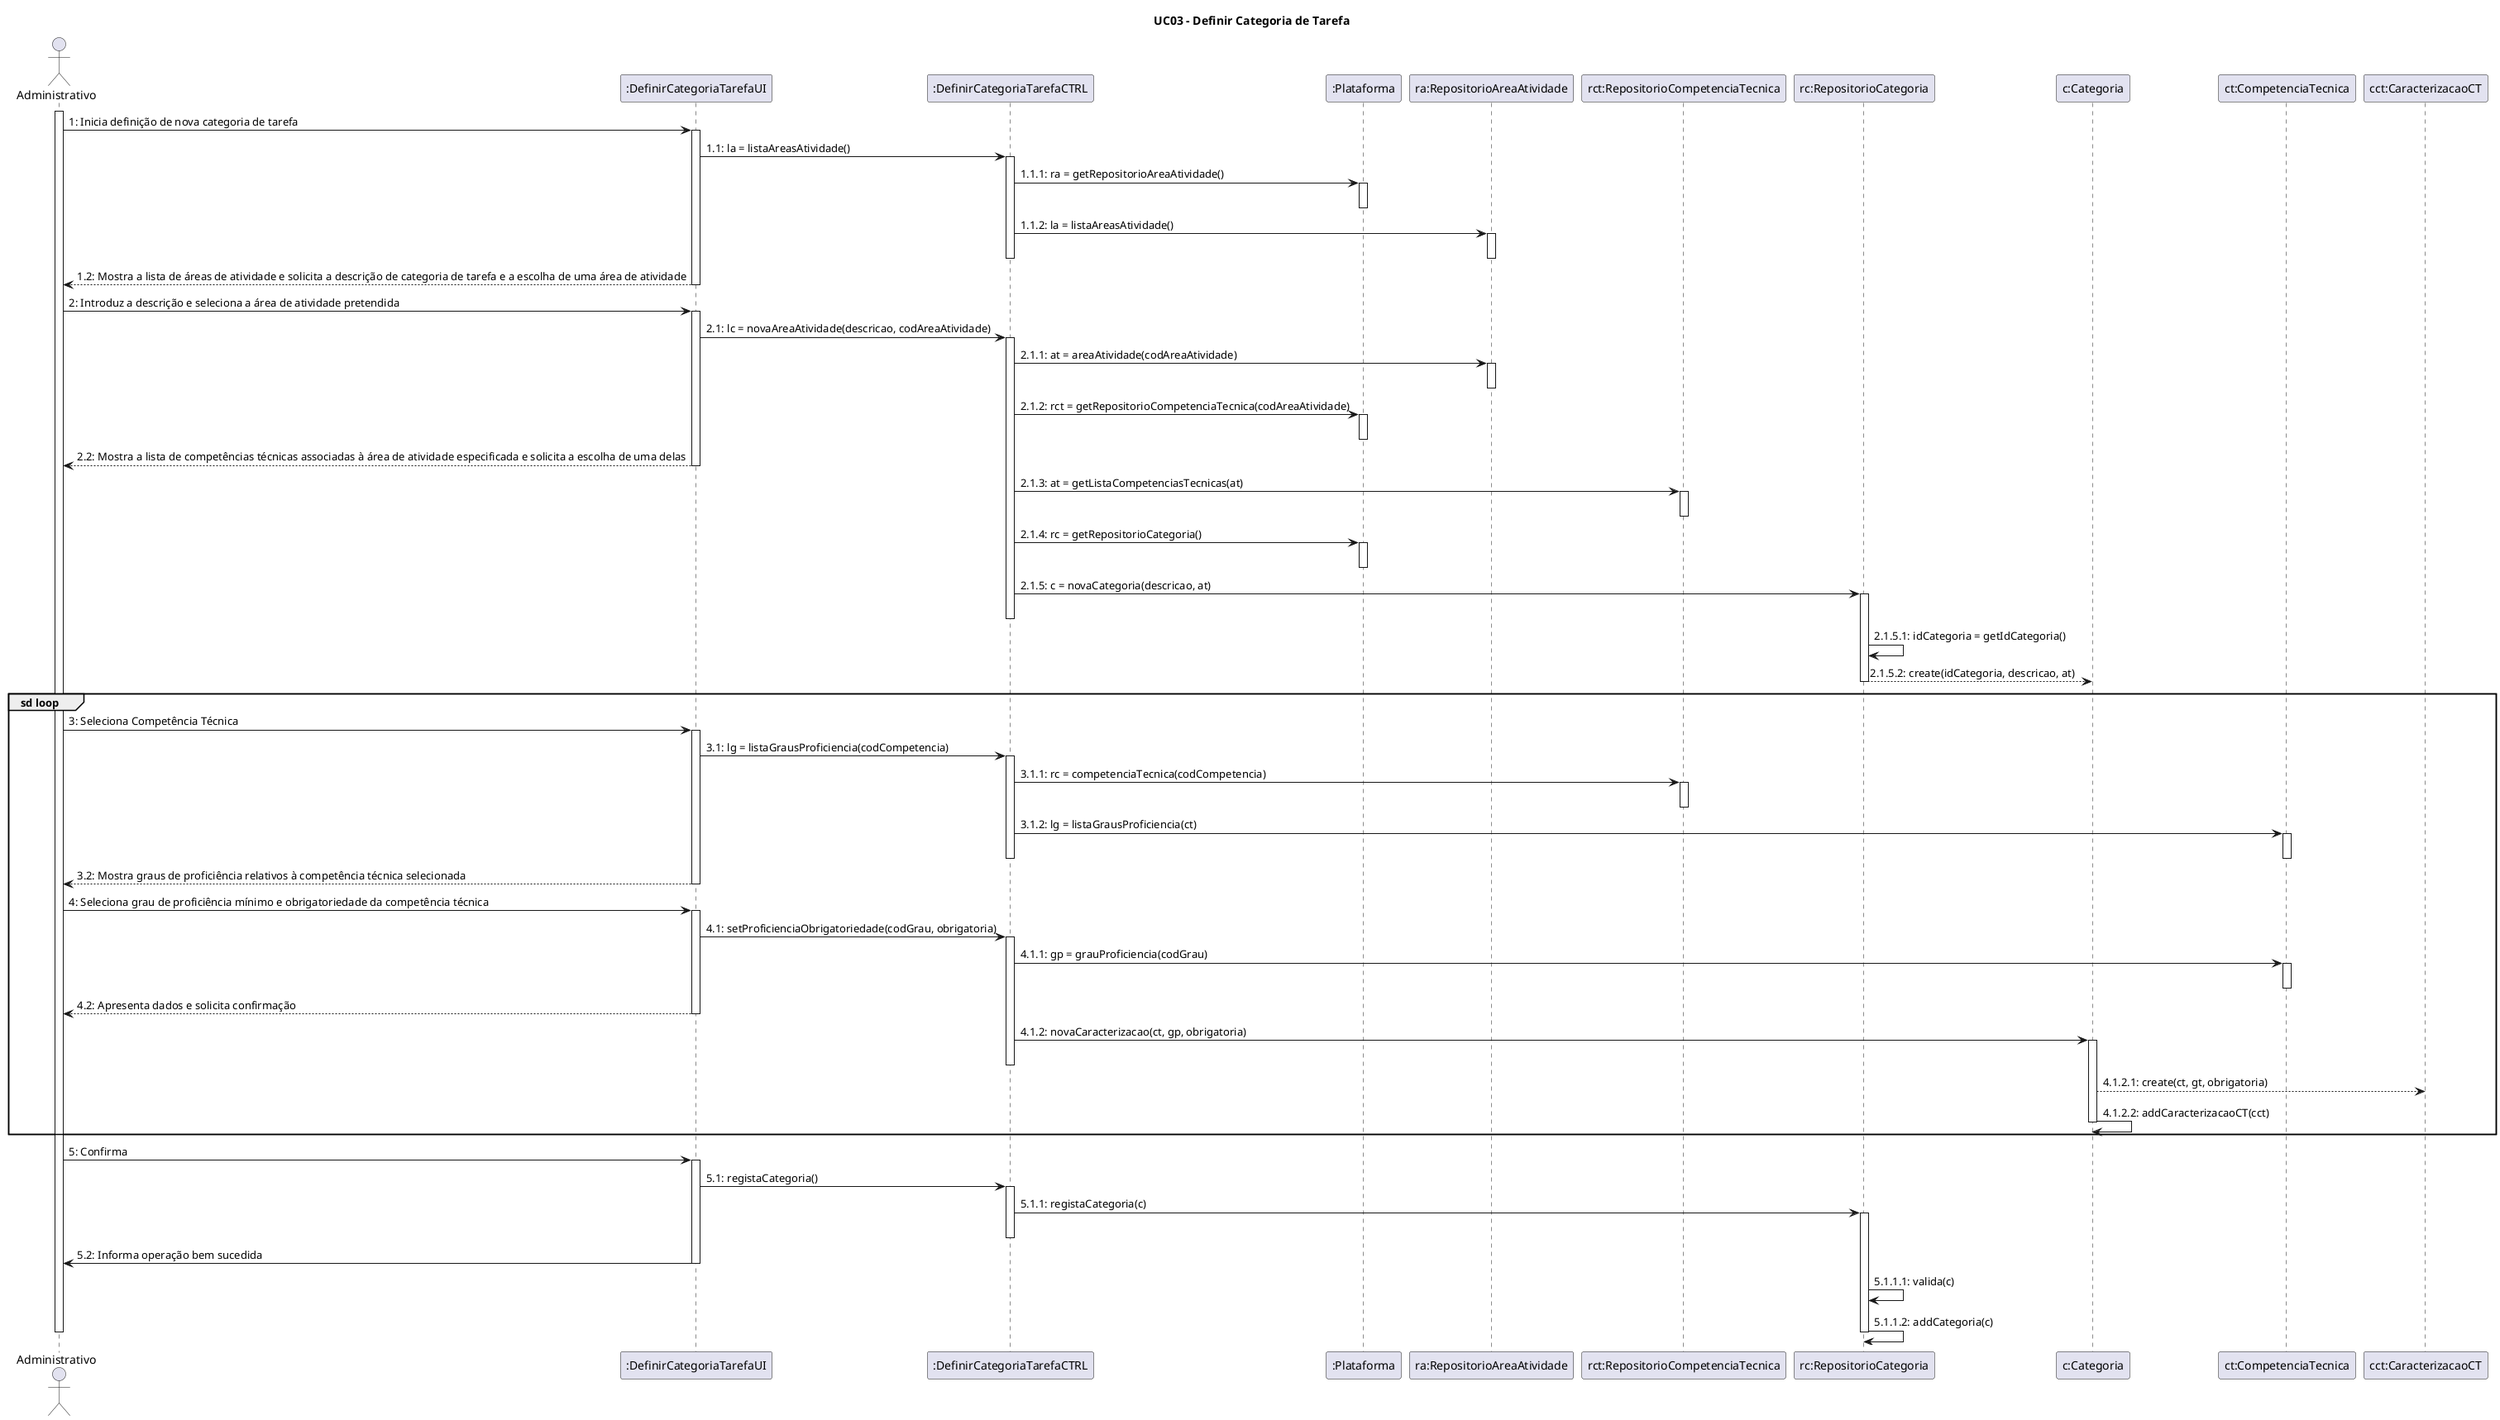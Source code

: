 @startuml
title UC03 - Definir Categoria de Tarefa

actor Administrativo
participant ":DefinirCategoriaTarefaUI" as DefinirCategoriaTarefaUI
participant ":DefinirCategoriaTarefaCTRL" as DefinirCategoriaTarefaCTRL
participant ":Plataforma" as Plataforma
participant "ra:RepositorioAreaAtividade" as RepositorioAreaAtividade
participant "rct:RepositorioCompetenciaTecnica" as RepositorioCompetenciaTecnica
participant "rc:RepositorioCategoria" as RepositorioCategoria
participant "c:Categoria" as Categoria
participant "ct:CompetenciaTecnica" as CompetenciaTecnica
participant "cct:CaracterizacaoCT" as CaracterizacaoCT

activate Administrativo
Administrativo -> DefinirCategoriaTarefaUI: 1: Inicia definição de nova categoria de tarefa
activate DefinirCategoriaTarefaUI

DefinirCategoriaTarefaUI -> DefinirCategoriaTarefaCTRL: 1.1: la = listaAreasAtividade()
activate DefinirCategoriaTarefaCTRL

DefinirCategoriaTarefaCTRL -> Plataforma: 1.1.1: ra = getRepositorioAreaAtividade()
activate Plataforma
deactivate Plataforma

DefinirCategoriaTarefaCTRL -> RepositorioAreaAtividade: 1.1.2: la = listaAreasAtividade()
activate RepositorioAreaAtividade
deactivate RepositorioAreaAtividade
deactivate DefinirCategoriaTarefaCTRL

DefinirCategoriaTarefaUI --> Administrativo: 1.2: Mostra a lista de áreas de atividade e solicita a descrição de categoria de tarefa e a escolha de uma área de atividade
deactivate DefinirCategoriaTarefaUI

Administrativo -> DefinirCategoriaTarefaUI: 2: Introduz a descrição e seleciona a área de atividade pretendida
activate DefinirCategoriaTarefaUI

DefinirCategoriaTarefaUI -> DefinirCategoriaTarefaCTRL: 2.1: lc = novaAreaAtividade(descricao, codAreaAtividade)
activate DefinirCategoriaTarefaCTRL

DefinirCategoriaTarefaCTRL -> RepositorioAreaAtividade : 2.1.1: at = areaAtividade(codAreaAtividade)
activate RepositorioAreaAtividade
deactivate RepositorioAreaAtividade

DefinirCategoriaTarefaCTRL -> Plataforma : 2.1.2: rct = getRepositorioCompetenciaTecnica(codAreaAtividade)
activate Plataforma
deactivate Plataforma

DefinirCategoriaTarefaUI --> Administrativo: 2.2: Mostra a lista de competências técnicas associadas à área de atividade especificada e solicita a escolha de uma delas
deactivate DefinirCategoriaTarefaUI

DefinirCategoriaTarefaCTRL -> RepositorioCompetenciaTecnica : 2.1.3: at = getListaCompetenciasTecnicas(at)
activate RepositorioCompetenciaTecnica
deactivate RepositorioCompetenciaTecnica

DefinirCategoriaTarefaCTRL -> Plataforma : 2.1.4: rc = getRepositorioCategoria()
activate Plataforma
deactivate Plataforma

DefinirCategoriaTarefaCTRL -> RepositorioCategoria : 2.1.5: c = novaCategoria(descricao, at)
activate RepositorioCategoria
deactivate DefinirCategoriaTarefaCTRL

RepositorioCategoria -> RepositorioCategoria : 2.1.5.1: idCategoria = getIdCategoria()

RepositorioCategoria --> Categoria : 2.1.5.2: create(idCategoria, descricao, at)
deactivate RepositorioCategoria

group sd loop

Administrativo -> DefinirCategoriaTarefaUI : 3: Seleciona Competência Técnica
activate DefinirCategoriaTarefaUI

DefinirCategoriaTarefaUI -> DefinirCategoriaTarefaCTRL : 3.1: lg = listaGrausProficiencia(codCompetencia)
activate DefinirCategoriaTarefaCTRL

DefinirCategoriaTarefaCTRL -> RepositorioCompetenciaTecnica : 3.1.1: rc = competenciaTecnica(codCompetencia)
activate RepositorioCompetenciaTecnica
deactivate RepositorioCompetenciaTecnica

DefinirCategoriaTarefaCTRL -> CompetenciaTecnica : 3.1.2: lg = listaGrausProficiencia(ct)
activate CompetenciaTecnica
deactivate CompetenciaTecnica
deactivate DefinirCategoriaTarefaCTRL

DefinirCategoriaTarefaUI --> Administrativo: 3.2: Mostra graus de proficiência relativos à competência técnica selecionada
deactivate DefinirCategoriaTarefaUI

Administrativo -> DefinirCategoriaTarefaUI: 4: Seleciona grau de proficiência mínimo e obrigatoriedade da competência técnica
activate DefinirCategoriaTarefaUI

DefinirCategoriaTarefaUI -> DefinirCategoriaTarefaCTRL: 4.1: setProficienciaObrigatoriedade(codGrau, obrigatoria)
activate DefinirCategoriaTarefaCTRL

DefinirCategoriaTarefaCTRL -> CompetenciaTecnica: 4.1.1: gp = grauProficiencia(codGrau)
activate CompetenciaTecnica
deactivate CompetenciaTecnica

DefinirCategoriaTarefaUI --> Administrativo: 4.2: Apresenta dados e solicita confirmação
deactivate DefinirCategoriaTarefaUI

DefinirCategoriaTarefaCTRL -> Categoria: 4.1.2: novaCaracterizacao(ct, gp, obrigatoria)
activate Categoria 
deactivate DefinirCategoriaTarefaCTRL

Categoria --> CaracterizacaoCT: 4.1.2.1: create(ct, gt, obrigatoria)

Categoria -> Categoria: 4.1.2.2: addCaracterizacaoCT(cct)

deactivate Categoria 

end 

Administrativo -> DefinirCategoriaTarefaUI: 5: Confirma
activate DefinirCategoriaTarefaUI

DefinirCategoriaTarefaUI -> DefinirCategoriaTarefaCTRL: 5.1: registaCategoria()
activate DefinirCategoriaTarefaCTRL

DefinirCategoriaTarefaCTRL -> RepositorioCategoria: 5.1.1: registaCategoria(c)
activate RepositorioCategoria
deactivate DefinirCategoriaTarefaCTRL

DefinirCategoriaTarefaUI -> Administrativo: 5.2: Informa operação bem sucedida
deactivate DefinirCategoriaTarefaUI

RepositorioCategoria-> RepositorioCategoria: 5.1.1.1: valida(c)
RepositorioCategoria-> RepositorioCategoria: 5.1.1.2: addCategoria(c)
deactivate RepositorioCategoria

deactivate Administrativo
@enduml